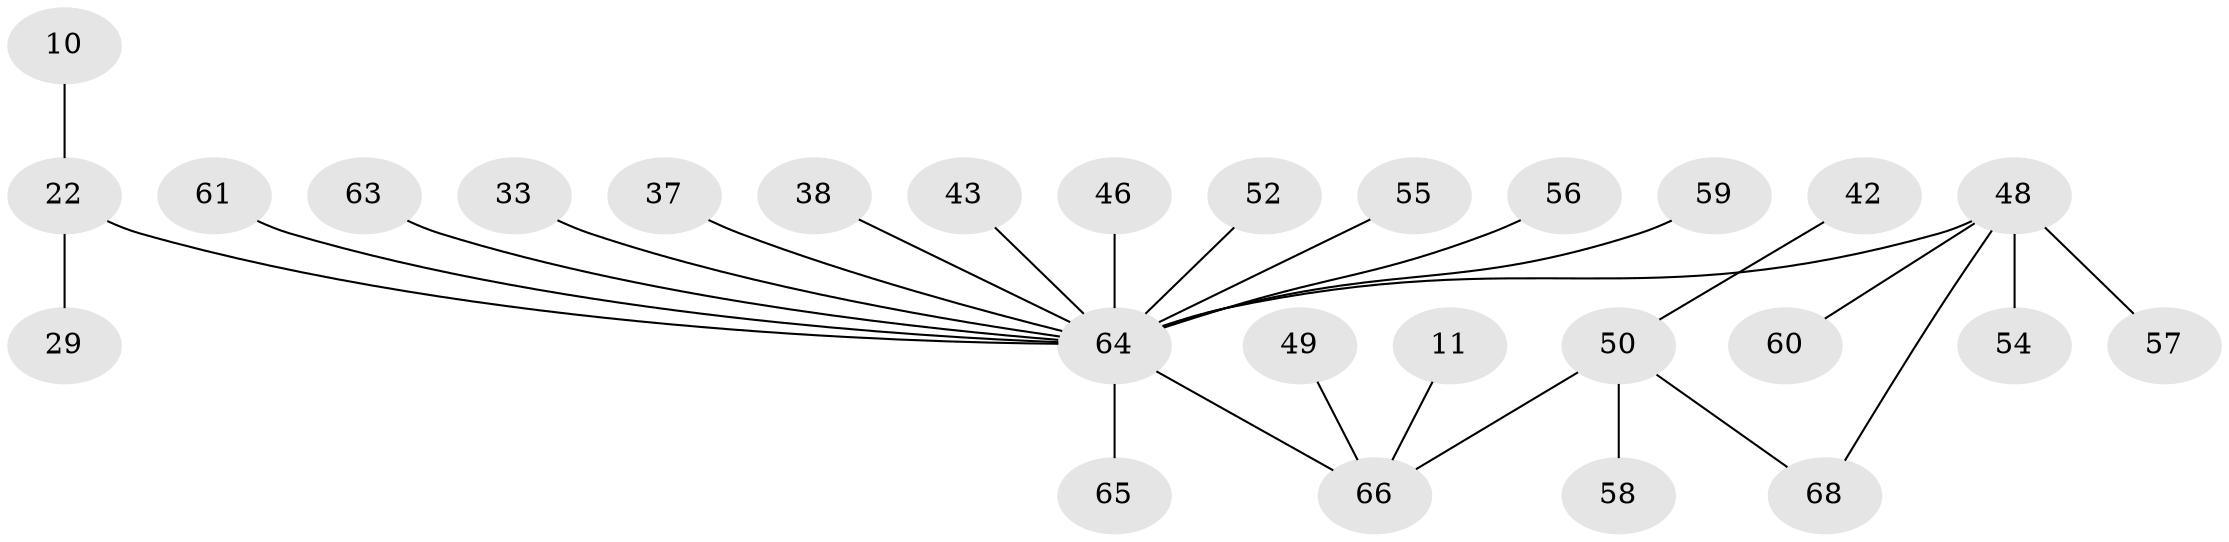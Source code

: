 // original degree distribution, {4: 0.029411764705882353, 11: 0.014705882352941176, 12: 0.014705882352941176, 5: 0.029411764705882353, 7: 0.014705882352941176, 3: 0.1323529411764706, 2: 0.14705882352941177, 1: 0.6029411764705882, 10: 0.014705882352941176}
// Generated by graph-tools (version 1.1) at 2025/51/03/04/25 21:51:10]
// undirected, 27 vertices, 27 edges
graph export_dot {
graph [start="1"]
  node [color=gray90,style=filled];
  10;
  11;
  22 [super="+9"];
  29;
  33;
  37;
  38;
  42;
  43;
  46;
  48 [super="+16+32+15+19+27+44+47"];
  49;
  50 [super="+5+20"];
  52;
  54;
  55 [super="+53"];
  56 [super="+35+39+45"];
  57;
  58;
  59 [super="+28"];
  60;
  61;
  63;
  64 [super="+41+62+17+18+26"];
  65;
  66 [super="+8"];
  68 [super="+67"];
  10 -- 22;
  11 -- 66;
  22 -- 29;
  22 -- 64 [weight=2];
  33 -- 64;
  37 -- 64;
  38 -- 64;
  42 -- 50;
  43 -- 64;
  46 -- 64;
  48 -- 54;
  48 -- 57;
  48 -- 60;
  48 -- 68;
  48 -- 64 [weight=2];
  49 -- 66;
  50 -- 66 [weight=2];
  50 -- 68;
  50 -- 58;
  52 -- 64;
  55 -- 64;
  56 -- 64;
  59 -- 64;
  61 -- 64;
  63 -- 64;
  64 -- 65;
  64 -- 66 [weight=2];
}
